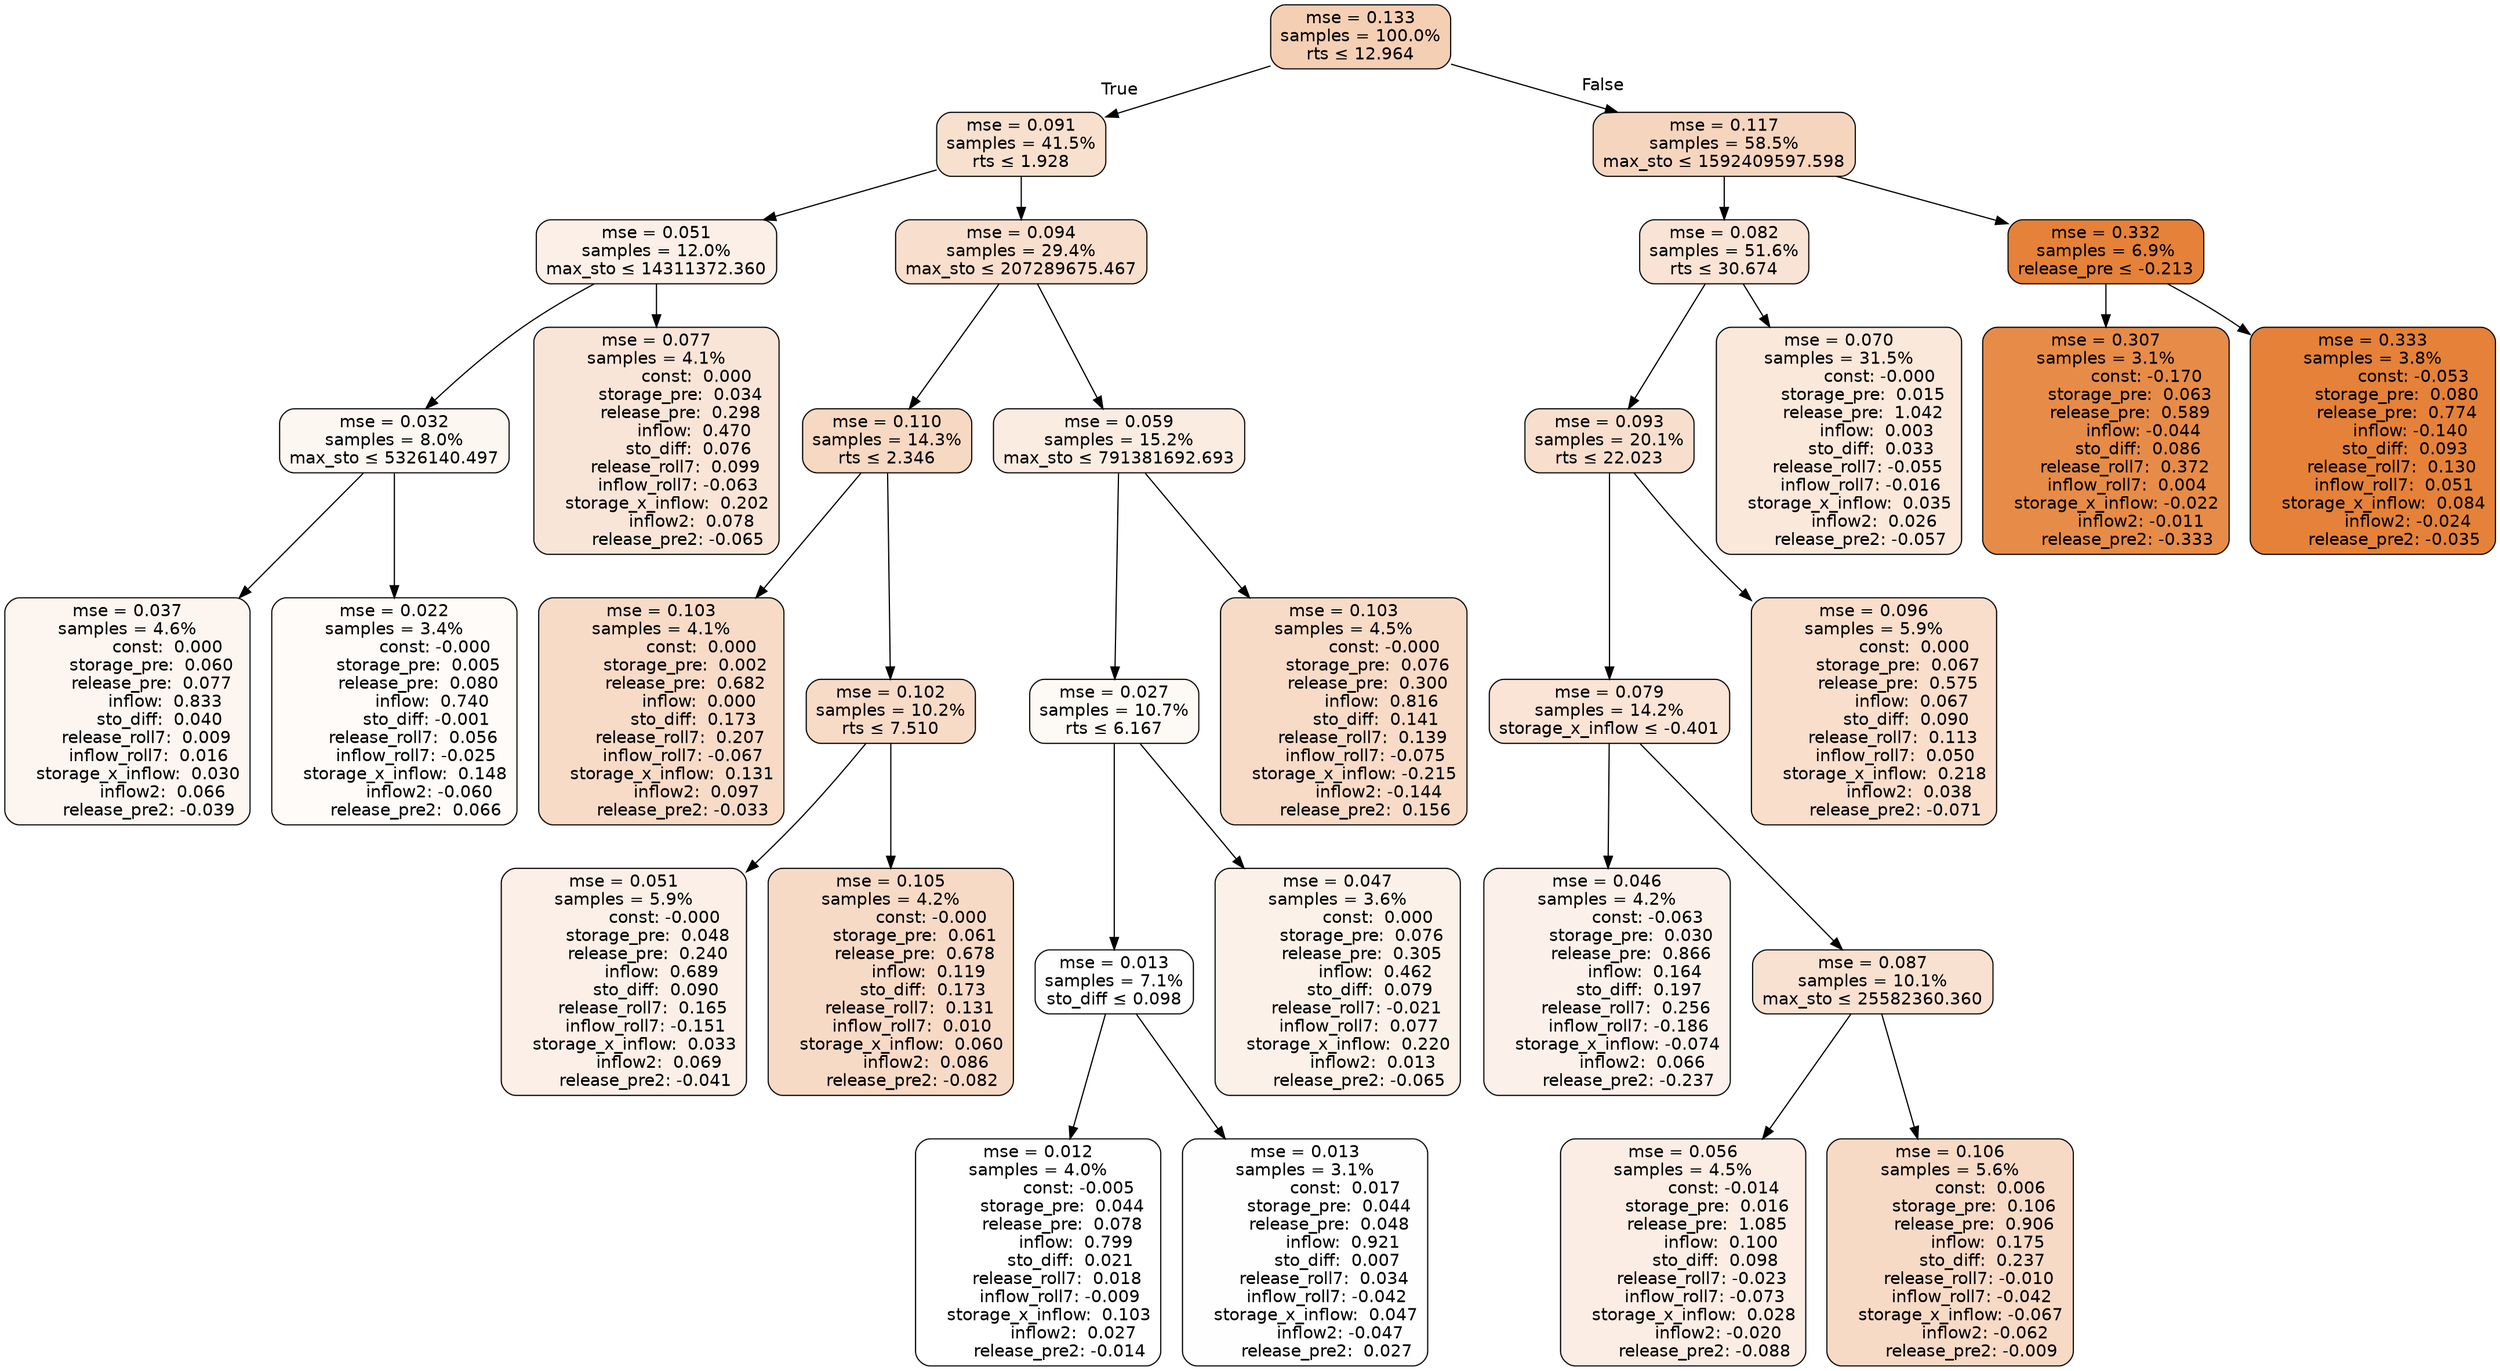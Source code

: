 digraph tree {
bgcolor="transparent"
node [shape=rectangle, style="filled, rounded", color="black", fontname=helvetica] ;
edge [fontname=helvetica] ;
	"0" [label="mse = 0.133
samples = 100.0%
rts &le; 12.964", fillcolor="#f5cfb4"]
	"1" [label="mse = 0.091
samples = 41.5%
rts &le; 1.928", fillcolor="#f8e0ce"]
	"2" [label="mse = 0.051
samples = 12.0%
max_sto &le; 14311372.360", fillcolor="#fbefe7"]
	"3" [label="mse = 0.032
samples = 8.0%
max_sto &le; 5326140.497", fillcolor="#fdf7f2"]
	"4" [label="mse = 0.037
samples = 4.6%
               const:  0.000
         storage_pre:  0.060
         release_pre:  0.077
              inflow:  0.833
            sto_diff:  0.040
       release_roll7:  0.009
        inflow_roll7:  0.016
    storage_x_inflow:  0.030
             inflow2:  0.066
        release_pre2: -0.039", fillcolor="#fdf5ef"]
	"5" [label="mse = 0.022
samples = 3.4%
               const: -0.000
         storage_pre:  0.005
         release_pre:  0.080
              inflow:  0.740
            sto_diff: -0.001
       release_roll7:  0.056
        inflow_roll7: -0.025
    storage_x_inflow:  0.148
             inflow2: -0.060
        release_pre2:  0.066", fillcolor="#fefbf9"]
	"6" [label="mse = 0.077
samples = 4.1%
               const:  0.000
         storage_pre:  0.034
         release_pre:  0.298
              inflow:  0.470
            sto_diff:  0.076
       release_roll7:  0.099
        inflow_roll7: -0.063
    storage_x_inflow:  0.202
             inflow2:  0.078
        release_pre2: -0.065", fillcolor="#f9e5d7"]
	"7" [label="mse = 0.094
samples = 29.4%
max_sto &le; 207289675.467", fillcolor="#f8decc"]
	"8" [label="mse = 0.110
samples = 14.3%
rts &le; 2.346", fillcolor="#f7d8c2"]
	"9" [label="mse = 0.103
samples = 4.1%
               const:  0.000
         storage_pre:  0.002
         release_pre:  0.682
              inflow:  0.000
            sto_diff:  0.173
       release_roll7:  0.207
        inflow_roll7: -0.067
    storage_x_inflow:  0.131
             inflow2:  0.097
        release_pre2: -0.033", fillcolor="#f7dbc7"]
	"10" [label="mse = 0.102
samples = 10.2%
rts &le; 7.510", fillcolor="#f7dbc7"]
	"11" [label="mse = 0.051
samples = 5.9%
               const: -0.000
         storage_pre:  0.048
         release_pre:  0.240
              inflow:  0.689
            sto_diff:  0.090
       release_roll7:  0.165
        inflow_roll7: -0.151
    storage_x_inflow:  0.033
             inflow2:  0.069
        release_pre2: -0.041", fillcolor="#fbefe7"]
	"12" [label="mse = 0.105
samples = 4.2%
               const: -0.000
         storage_pre:  0.061
         release_pre:  0.678
              inflow:  0.119
            sto_diff:  0.173
       release_roll7:  0.131
        inflow_roll7:  0.010
    storage_x_inflow:  0.060
             inflow2:  0.086
        release_pre2: -0.082", fillcolor="#f7dac6"]
	"13" [label="mse = 0.059
samples = 15.2%
max_sto &le; 791381692.693", fillcolor="#fbece2"]
	"14" [label="mse = 0.027
samples = 10.7%
rts &le; 6.167", fillcolor="#fdf9f5"]
	"15" [label="mse = 0.013
samples = 7.1%
sto_diff &le; 0.098", fillcolor="#fefefe"]
	"16" [label="mse = 0.012
samples = 4.0%
               const: -0.005
         storage_pre:  0.044
         release_pre:  0.078
              inflow:  0.799
            sto_diff:  0.021
       release_roll7:  0.018
        inflow_roll7: -0.009
    storage_x_inflow:  0.103
             inflow2:  0.027
        release_pre2: -0.014", fillcolor="#ffffff"]
	"17" [label="mse = 0.013
samples = 3.1%
               const:  0.017
         storage_pre:  0.044
         release_pre:  0.048
              inflow:  0.921
            sto_diff:  0.007
       release_roll7:  0.034
        inflow_roll7: -0.042
    storage_x_inflow:  0.047
             inflow2: -0.047
        release_pre2:  0.027", fillcolor="#fefefe"]
	"18" [label="mse = 0.047
samples = 3.6%
               const:  0.000
         storage_pre:  0.076
         release_pre:  0.305
              inflow:  0.462
            sto_diff:  0.079
       release_roll7: -0.021
        inflow_roll7:  0.077
    storage_x_inflow:  0.220
             inflow2:  0.013
        release_pre2: -0.065", fillcolor="#fcf1e9"]
	"19" [label="mse = 0.103
samples = 4.5%
               const: -0.000
         storage_pre:  0.076
         release_pre:  0.300
              inflow:  0.816
            sto_diff:  0.141
       release_roll7:  0.139
        inflow_roll7: -0.075
    storage_x_inflow: -0.215
             inflow2: -0.144
        release_pre2:  0.156", fillcolor="#f7dbc6"]
	"20" [label="mse = 0.117
samples = 58.5%
max_sto &le; 1592409597.598", fillcolor="#f6d5be"]
	"21" [label="mse = 0.082
samples = 51.6%
rts &le; 30.674", fillcolor="#f9e3d4"]
	"22" [label="mse = 0.093
samples = 20.1%
rts &le; 22.023", fillcolor="#f8dfcd"]
	"23" [label="mse = 0.079
samples = 14.2%
storage_x_inflow &le; -0.401", fillcolor="#f9e4d5"]
	"24" [label="mse = 0.046
samples = 4.2%
               const: -0.063
         storage_pre:  0.030
         release_pre:  0.866
              inflow:  0.164
            sto_diff:  0.197
       release_roll7:  0.256
        inflow_roll7: -0.186
    storage_x_inflow: -0.074
             inflow2:  0.066
        release_pre2: -0.237", fillcolor="#fcf1ea"]
	"25" [label="mse = 0.087
samples = 10.1%
max_sto &le; 25582360.360", fillcolor="#f8e1d1"]
	"26" [label="mse = 0.056
samples = 4.5%
               const: -0.014
         storage_pre:  0.016
         release_pre:  1.085
              inflow:  0.100
            sto_diff:  0.098
       release_roll7: -0.023
        inflow_roll7: -0.073
    storage_x_inflow:  0.028
             inflow2: -0.020
        release_pre2: -0.088", fillcolor="#fbede4"]
	"27" [label="mse = 0.106
samples = 5.6%
               const:  0.006
         storage_pre:  0.106
         release_pre:  0.906
              inflow:  0.175
            sto_diff:  0.237
       release_roll7: -0.010
        inflow_roll7: -0.042
    storage_x_inflow: -0.067
             inflow2: -0.062
        release_pre2: -0.009", fillcolor="#f7dac5"]
	"28" [label="mse = 0.096
samples = 5.9%
               const:  0.000
         storage_pre:  0.067
         release_pre:  0.575
              inflow:  0.067
            sto_diff:  0.090
       release_roll7:  0.113
        inflow_roll7:  0.050
    storage_x_inflow:  0.218
             inflow2:  0.038
        release_pre2: -0.071", fillcolor="#f8decb"]
	"29" [label="mse = 0.070
samples = 31.5%
               const: -0.000
         storage_pre:  0.015
         release_pre:  1.042
              inflow:  0.003
            sto_diff:  0.033
       release_roll7: -0.055
        inflow_roll7: -0.016
    storage_x_inflow:  0.035
             inflow2:  0.026
        release_pre2: -0.057", fillcolor="#fae8db"]
	"30" [label="mse = 0.332
samples = 6.9%
release_pre &le; -0.213", fillcolor="#e58139"]
	"31" [label="mse = 0.307
samples = 3.1%
               const: -0.170
         storage_pre:  0.063
         release_pre:  0.589
              inflow: -0.044
            sto_diff:  0.086
       release_roll7:  0.372
        inflow_roll7:  0.004
    storage_x_inflow: -0.022
             inflow2: -0.011
        release_pre2: -0.333", fillcolor="#e78b48"]
	"32" [label="mse = 0.333
samples = 3.8%
               const: -0.053
         storage_pre:  0.080
         release_pre:  0.774
              inflow: -0.140
            sto_diff:  0.093
       release_roll7:  0.130
        inflow_roll7:  0.051
    storage_x_inflow:  0.084
             inflow2: -0.024
        release_pre2: -0.035", fillcolor="#e58139"]

	"0" -> "1" [labeldistance=2.5, labelangle=45, headlabel="True"]
	"1" -> "2"
	"2" -> "3"
	"3" -> "4"
	"3" -> "5"
	"2" -> "6"
	"1" -> "7"
	"7" -> "8"
	"8" -> "9"
	"8" -> "10"
	"10" -> "11"
	"10" -> "12"
	"7" -> "13"
	"13" -> "14"
	"14" -> "15"
	"15" -> "16"
	"15" -> "17"
	"14" -> "18"
	"13" -> "19"
	"0" -> "20" [labeldistance=2.5, labelangle=-45, headlabel="False"]
	"20" -> "21"
	"21" -> "22"
	"22" -> "23"
	"23" -> "24"
	"23" -> "25"
	"25" -> "26"
	"25" -> "27"
	"22" -> "28"
	"21" -> "29"
	"20" -> "30"
	"30" -> "31"
	"30" -> "32"
}
